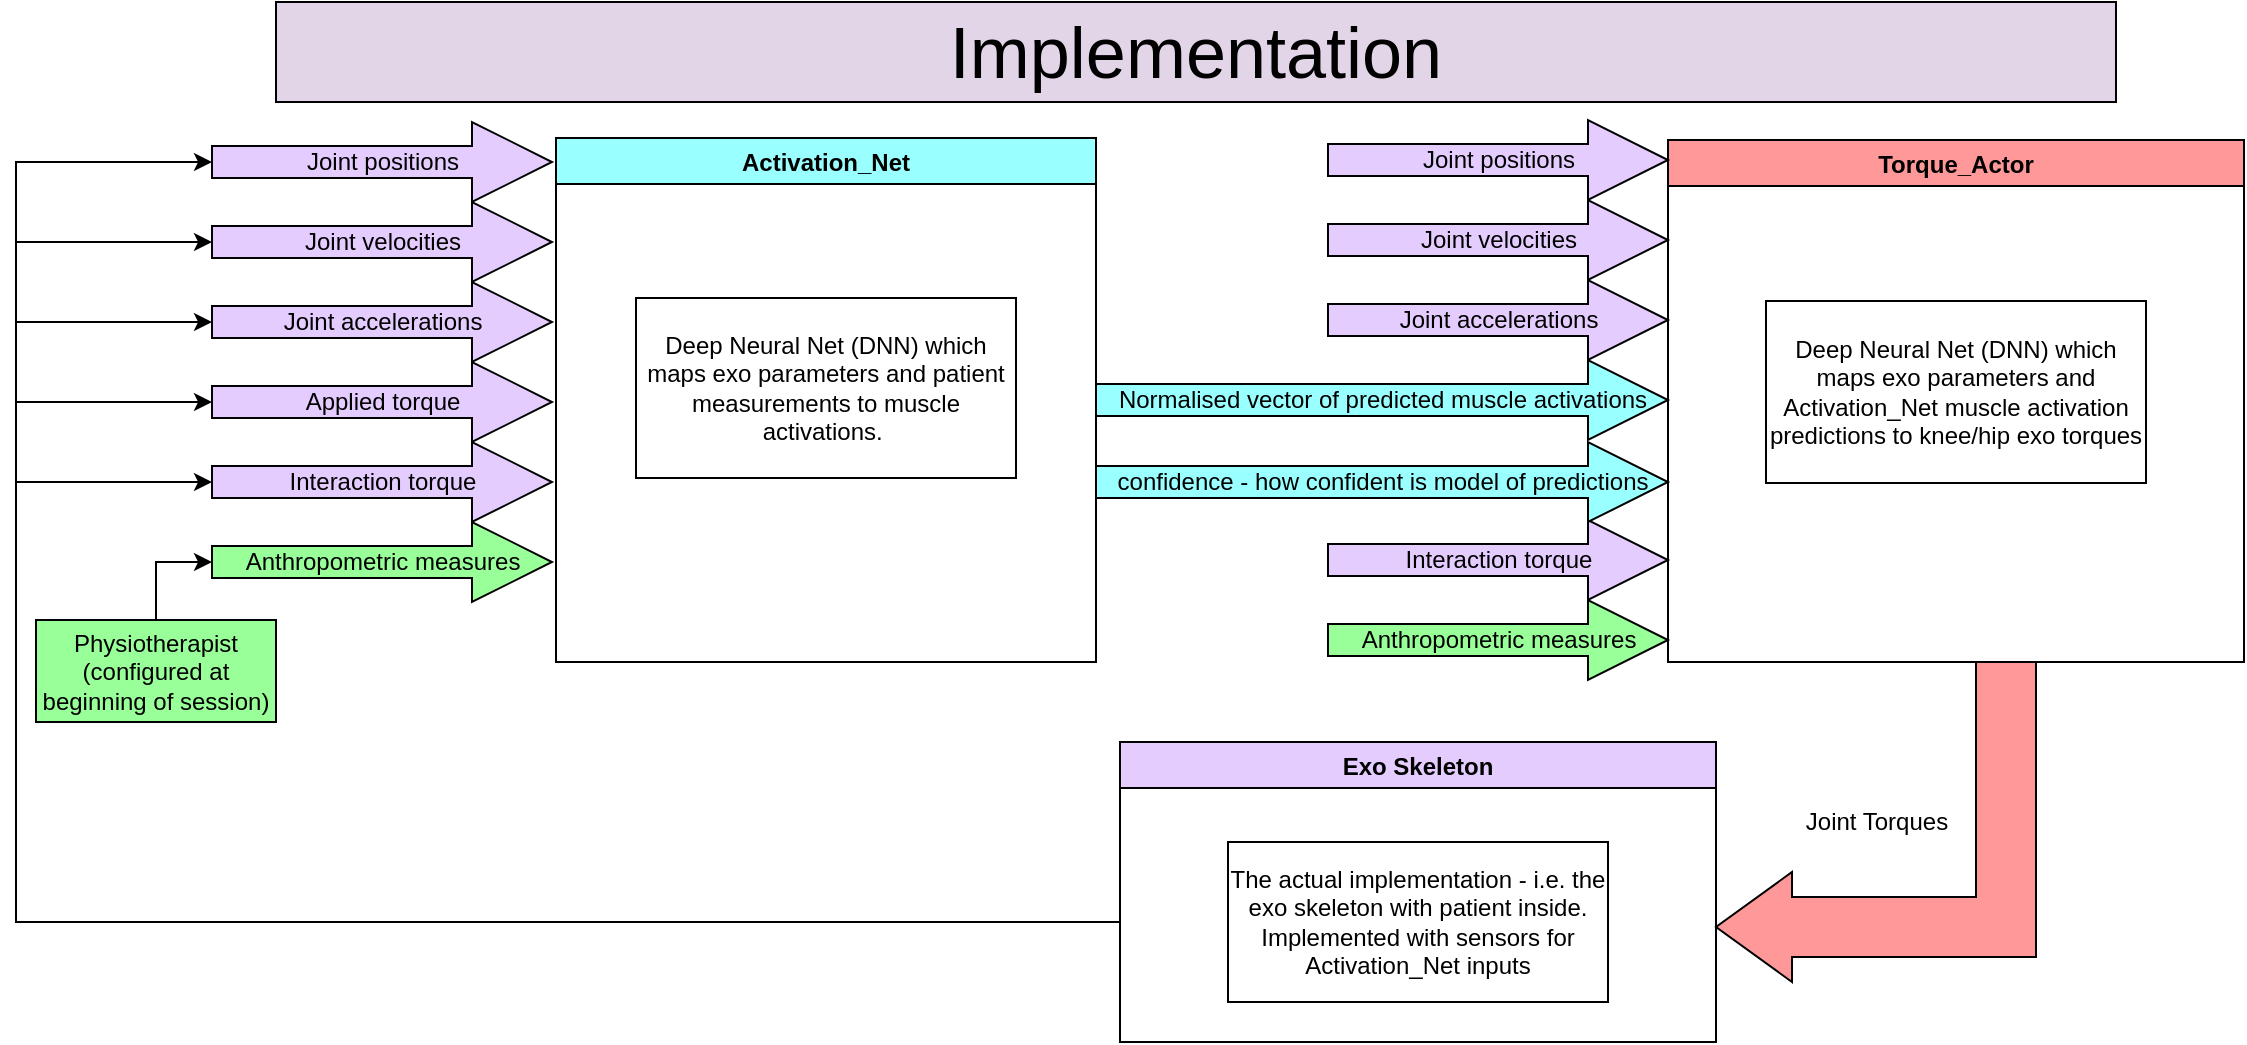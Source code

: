 <mxfile version="18.0.7" type="github">
  <diagram id="V4jYS8Cx0HoniuE-XB6-" name="Page-1">
    <mxGraphModel dx="2128" dy="1639" grid="1" gridSize="10" guides="1" tooltips="1" connect="1" arrows="1" fold="1" page="1" pageScale="1" pageWidth="850" pageHeight="1100" math="0" shadow="0">
      <root>
        <mxCell id="0" />
        <mxCell id="1" parent="0" />
        <mxCell id="VJMz_R_mShoQIZPHi_DP-19" style="edgeStyle=orthogonalEdgeStyle;rounded=0;orthogonalLoop=1;jettySize=auto;html=1;entryX=0;entryY=0.5;entryDx=0;entryDy=0;entryPerimeter=0;" edge="1" parent="1" source="VJMz_R_mShoQIZPHi_DP-1" target="VJMz_R_mShoQIZPHi_DP-8">
          <mxGeometry relative="1" as="geometry">
            <Array as="points">
              <mxPoint x="-410" y="410" />
              <mxPoint x="-410" y="190" />
            </Array>
          </mxGeometry>
        </mxCell>
        <mxCell id="VJMz_R_mShoQIZPHi_DP-22" style="edgeStyle=orthogonalEdgeStyle;rounded=0;orthogonalLoop=1;jettySize=auto;html=1;exitX=0;exitY=0.5;exitDx=0;exitDy=0;entryX=0;entryY=0.5;entryDx=0;entryDy=0;entryPerimeter=0;" edge="1" parent="1" source="VJMz_R_mShoQIZPHi_DP-1" target="VJMz_R_mShoQIZPHi_DP-7">
          <mxGeometry relative="1" as="geometry">
            <Array as="points">
              <mxPoint x="142" y="410" />
              <mxPoint x="-410" y="410" />
              <mxPoint x="-410" y="150" />
            </Array>
          </mxGeometry>
        </mxCell>
        <mxCell id="VJMz_R_mShoQIZPHi_DP-23" style="edgeStyle=orthogonalEdgeStyle;rounded=0;orthogonalLoop=1;jettySize=auto;html=1;exitX=0;exitY=0.5;exitDx=0;exitDy=0;entryX=0;entryY=0.5;entryDx=0;entryDy=0;entryPerimeter=0;" edge="1" parent="1" source="VJMz_R_mShoQIZPHi_DP-1" target="VJMz_R_mShoQIZPHi_DP-6">
          <mxGeometry relative="1" as="geometry">
            <Array as="points">
              <mxPoint x="142" y="410" />
              <mxPoint x="-410" y="410" />
              <mxPoint x="-410" y="110" />
            </Array>
          </mxGeometry>
        </mxCell>
        <mxCell id="VJMz_R_mShoQIZPHi_DP-24" style="edgeStyle=orthogonalEdgeStyle;rounded=0;orthogonalLoop=1;jettySize=auto;html=1;exitX=0;exitY=0.5;exitDx=0;exitDy=0;entryX=0;entryY=0.5;entryDx=0;entryDy=0;entryPerimeter=0;" edge="1" parent="1" source="VJMz_R_mShoQIZPHi_DP-1" target="VJMz_R_mShoQIZPHi_DP-5">
          <mxGeometry relative="1" as="geometry">
            <Array as="points">
              <mxPoint x="-410" y="410" />
              <mxPoint x="-410" y="70" />
            </Array>
          </mxGeometry>
        </mxCell>
        <mxCell id="VJMz_R_mShoQIZPHi_DP-25" style="edgeStyle=orthogonalEdgeStyle;rounded=0;orthogonalLoop=1;jettySize=auto;html=1;exitX=0;exitY=0.5;exitDx=0;exitDy=0;entryX=0;entryY=0.5;entryDx=0;entryDy=0;entryPerimeter=0;" edge="1" parent="1" source="VJMz_R_mShoQIZPHi_DP-1" target="VJMz_R_mShoQIZPHi_DP-4">
          <mxGeometry relative="1" as="geometry">
            <Array as="points">
              <mxPoint x="142" y="410" />
              <mxPoint x="-410" y="410" />
              <mxPoint x="-410" y="30" />
            </Array>
          </mxGeometry>
        </mxCell>
        <mxCell id="VJMz_R_mShoQIZPHi_DP-1" value="Exo Skeleton" style="swimlane;startSize=23;fillColor=#E5CCFF;" vertex="1" parent="1">
          <mxGeometry x="142" y="320" width="298" height="150" as="geometry" />
        </mxCell>
        <mxCell id="VJMz_R_mShoQIZPHi_DP-32" value="The actual implementation - i.e. the exo skeleton with patient inside. Implemented with sensors for Activation_Net inputs" style="rounded=0;whiteSpace=wrap;html=1;" vertex="1" parent="VJMz_R_mShoQIZPHi_DP-1">
          <mxGeometry x="54" y="50" width="190" height="80" as="geometry" />
        </mxCell>
        <mxCell id="VJMz_R_mShoQIZPHi_DP-2" value="Torque_Actor" style="swimlane;fillColor=#FF9999;" vertex="1" parent="1">
          <mxGeometry x="416" y="19" width="288" height="261" as="geometry" />
        </mxCell>
        <mxCell id="VJMz_R_mShoQIZPHi_DP-30" value="Deep Neural Net (DNN) which maps exo parameters and Activation_Net muscle activation predictions to knee/hip exo torques" style="rounded=0;whiteSpace=wrap;html=1;" vertex="1" parent="VJMz_R_mShoQIZPHi_DP-2">
          <mxGeometry x="49" y="80.5" width="190" height="91" as="geometry" />
        </mxCell>
        <mxCell id="VJMz_R_mShoQIZPHi_DP-4" value="Joint positions" style="html=1;shadow=0;dashed=0;align=center;verticalAlign=middle;shape=mxgraph.arrows2.arrow;dy=0.6;dx=40;notch=0;fillColor=#E5CCFF;" vertex="1" parent="1">
          <mxGeometry x="-312" y="10" width="170" height="40" as="geometry" />
        </mxCell>
        <mxCell id="VJMz_R_mShoQIZPHi_DP-5" value="Joint velocities" style="html=1;shadow=0;dashed=0;align=center;verticalAlign=middle;shape=mxgraph.arrows2.arrow;dy=0.6;dx=40;notch=0;fillColor=#E5CCFF;" vertex="1" parent="1">
          <mxGeometry x="-312" y="50" width="170" height="40" as="geometry" />
        </mxCell>
        <mxCell id="VJMz_R_mShoQIZPHi_DP-6" value="Joint accelerations" style="html=1;shadow=0;dashed=0;align=center;verticalAlign=middle;shape=mxgraph.arrows2.arrow;dy=0.6;dx=40;notch=0;fillColor=#E5CCFF;" vertex="1" parent="1">
          <mxGeometry x="-312" y="90" width="170" height="40" as="geometry" />
        </mxCell>
        <mxCell id="VJMz_R_mShoQIZPHi_DP-7" value="Applied torque" style="html=1;shadow=0;dashed=0;align=center;verticalAlign=middle;shape=mxgraph.arrows2.arrow;dy=0.6;dx=40;notch=0;fillColor=#E5CCFF;" vertex="1" parent="1">
          <mxGeometry x="-312" y="130" width="170" height="40" as="geometry" />
        </mxCell>
        <mxCell id="VJMz_R_mShoQIZPHi_DP-8" value="Interaction torque" style="html=1;shadow=0;dashed=0;align=center;verticalAlign=middle;shape=mxgraph.arrows2.arrow;dy=0.6;dx=40;notch=0;fillColor=#E5CCFF;" vertex="1" parent="1">
          <mxGeometry x="-312" y="170" width="170" height="40" as="geometry" />
        </mxCell>
        <mxCell id="VJMz_R_mShoQIZPHi_DP-9" value="Anthropometric measures" style="html=1;shadow=0;dashed=0;align=center;verticalAlign=middle;shape=mxgraph.arrows2.arrow;dy=0.6;dx=40;notch=0;fillColor=#99FF99;" vertex="1" parent="1">
          <mxGeometry x="-312" y="210" width="170" height="40" as="geometry" />
        </mxCell>
        <mxCell id="VJMz_R_mShoQIZPHi_DP-10" value="Normalised vector of predicted muscle activations" style="html=1;shadow=0;dashed=0;align=center;verticalAlign=middle;shape=mxgraph.arrows2.arrow;dy=0.6;dx=40;notch=0;fillColor=#99FFFF;" vertex="1" parent="1">
          <mxGeometry x="130" y="129" width="286" height="40" as="geometry" />
        </mxCell>
        <mxCell id="VJMz_R_mShoQIZPHi_DP-11" value="Joint positions" style="html=1;shadow=0;dashed=0;align=center;verticalAlign=middle;shape=mxgraph.arrows2.arrow;dy=0.6;dx=40;notch=0;fillColor=#E5CCFF;" vertex="1" parent="1">
          <mxGeometry x="246" y="9" width="170" height="40" as="geometry" />
        </mxCell>
        <mxCell id="VJMz_R_mShoQIZPHi_DP-12" value="Joint velocities" style="html=1;shadow=0;dashed=0;align=center;verticalAlign=middle;shape=mxgraph.arrows2.arrow;dy=0.6;dx=40;notch=0;fillColor=#E5CCFF;" vertex="1" parent="1">
          <mxGeometry x="246" y="49" width="170" height="40" as="geometry" />
        </mxCell>
        <mxCell id="VJMz_R_mShoQIZPHi_DP-13" value="Joint accelerations" style="html=1;shadow=0;dashed=0;align=center;verticalAlign=middle;shape=mxgraph.arrows2.arrow;dy=0.6;dx=40;notch=0;fillColor=#E5CCFF;" vertex="1" parent="1">
          <mxGeometry x="246" y="89" width="170" height="40" as="geometry" />
        </mxCell>
        <mxCell id="VJMz_R_mShoQIZPHi_DP-14" value="Interaction torque" style="html=1;shadow=0;dashed=0;align=center;verticalAlign=middle;shape=mxgraph.arrows2.arrow;dy=0.6;dx=40;notch=0;fillColor=#E5CCFF;" vertex="1" parent="1">
          <mxGeometry x="246" y="209" width="170" height="40" as="geometry" />
        </mxCell>
        <mxCell id="VJMz_R_mShoQIZPHi_DP-15" value="Anthropometric measures" style="html=1;shadow=0;dashed=0;align=center;verticalAlign=middle;shape=mxgraph.arrows2.arrow;dy=0.6;dx=40;notch=0;fillColor=#99FF99;" vertex="1" parent="1">
          <mxGeometry x="246" y="249" width="170" height="40" as="geometry" />
        </mxCell>
        <mxCell id="VJMz_R_mShoQIZPHi_DP-16" value="Activation_Net" style="swimlane;startSize=23;fillColor=#99FFFF;" vertex="1" parent="1">
          <mxGeometry x="-140" y="18" width="270" height="262" as="geometry" />
        </mxCell>
        <mxCell id="VJMz_R_mShoQIZPHi_DP-29" value="Deep Neural Net (DNN) which maps exo parameters and patient measurements to muscle activations.&amp;nbsp;" style="rounded=0;whiteSpace=wrap;html=1;" vertex="1" parent="VJMz_R_mShoQIZPHi_DP-16">
          <mxGeometry x="40" y="80" width="190" height="90" as="geometry" />
        </mxCell>
        <mxCell id="VJMz_R_mShoQIZPHi_DP-17" value="Joint Torques" style="html=1;shadow=0;dashed=0;align=center;verticalAlign=middle;shape=mxgraph.arrows2.bendArrow;dy=15;dx=38;notch=0;arrowHead=55;rounded=0;flipH=1;flipV=1;fillColor=#FF9999;" vertex="1" parent="1">
          <mxGeometry x="440" y="280" width="160" height="160" as="geometry" />
        </mxCell>
        <mxCell id="VJMz_R_mShoQIZPHi_DP-33" style="edgeStyle=orthogonalEdgeStyle;rounded=0;orthogonalLoop=1;jettySize=auto;html=1;exitX=0.5;exitY=0;exitDx=0;exitDy=0;entryX=0;entryY=0.5;entryDx=0;entryDy=0;entryPerimeter=0;" edge="1" parent="1" source="VJMz_R_mShoQIZPHi_DP-27" target="VJMz_R_mShoQIZPHi_DP-9">
          <mxGeometry relative="1" as="geometry" />
        </mxCell>
        <mxCell id="VJMz_R_mShoQIZPHi_DP-27" value="Physiotherapist (configured at beginning of session)" style="rounded=0;whiteSpace=wrap;html=1;fillColor=#99FF99;" vertex="1" parent="1">
          <mxGeometry x="-400" y="259" width="120" height="51" as="geometry" />
        </mxCell>
        <mxCell id="VJMz_R_mShoQIZPHi_DP-35" value="&lt;font style=&quot;font-size: 36px;&quot;&gt;Implementation&lt;/font&gt;" style="rounded=0;whiteSpace=wrap;html=1;strokeColor=#000000;fillColor=#E1D5E7;" vertex="1" parent="1">
          <mxGeometry x="-280" y="-50" width="920" height="50" as="geometry" />
        </mxCell>
        <mxCell id="VJMz_R_mShoQIZPHi_DP-36" value="confidence - how confident is model of predictions" style="html=1;shadow=0;dashed=0;align=center;verticalAlign=middle;shape=mxgraph.arrows2.arrow;dy=0.6;dx=40;notch=0;fillColor=#99FFFF;" vertex="1" parent="1">
          <mxGeometry x="130" y="170" width="286" height="40" as="geometry" />
        </mxCell>
      </root>
    </mxGraphModel>
  </diagram>
</mxfile>
